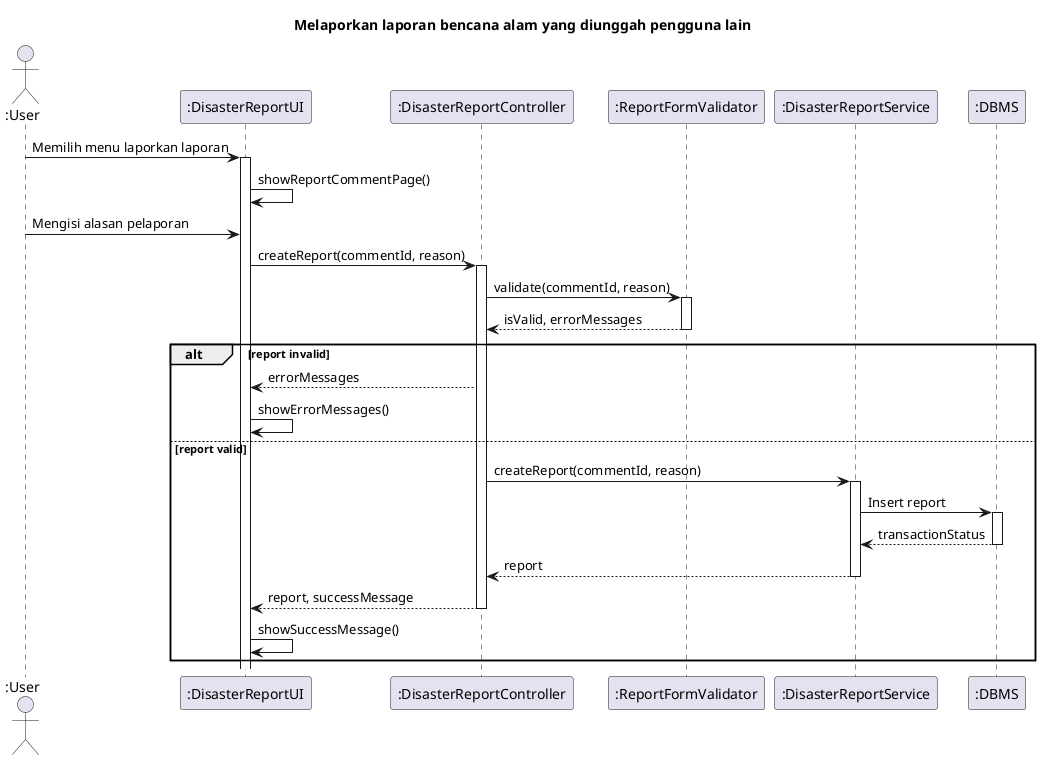 @startuml SD-MAP-021 - Melaporkan laporan bencana alam yang diunggah pengguna lain

title Melaporkan laporan bencana alam yang diunggah pengguna lain

actor ":User" as user
participant ":DisasterReportUI" as view
participant ":DisasterReportController" as controller
participant ":ReportFormValidator" as validator
participant ":DisasterReportService" as service
participant ":DBMS" as db

user -> view ++: Memilih menu laporkan laporan
view -> view : showReportCommentPage()

user -> view : Mengisi alasan pelaporan 
view -> controller ++: createReport(commentId, reason)
  controller -> validator ++: validate(commentId, reason)
    return isValid, errorMessages

  alt report invalid
    controller --> view: errorMessages
    view -> view: showErrorMessages()
  else report valid
    controller -> service ++: createReport(commentId, reason)
      service -> db ++: Insert report
        return transactionStatus
      return report 
    return report, successMessage

    view -> view: showSuccessMessage()
  end